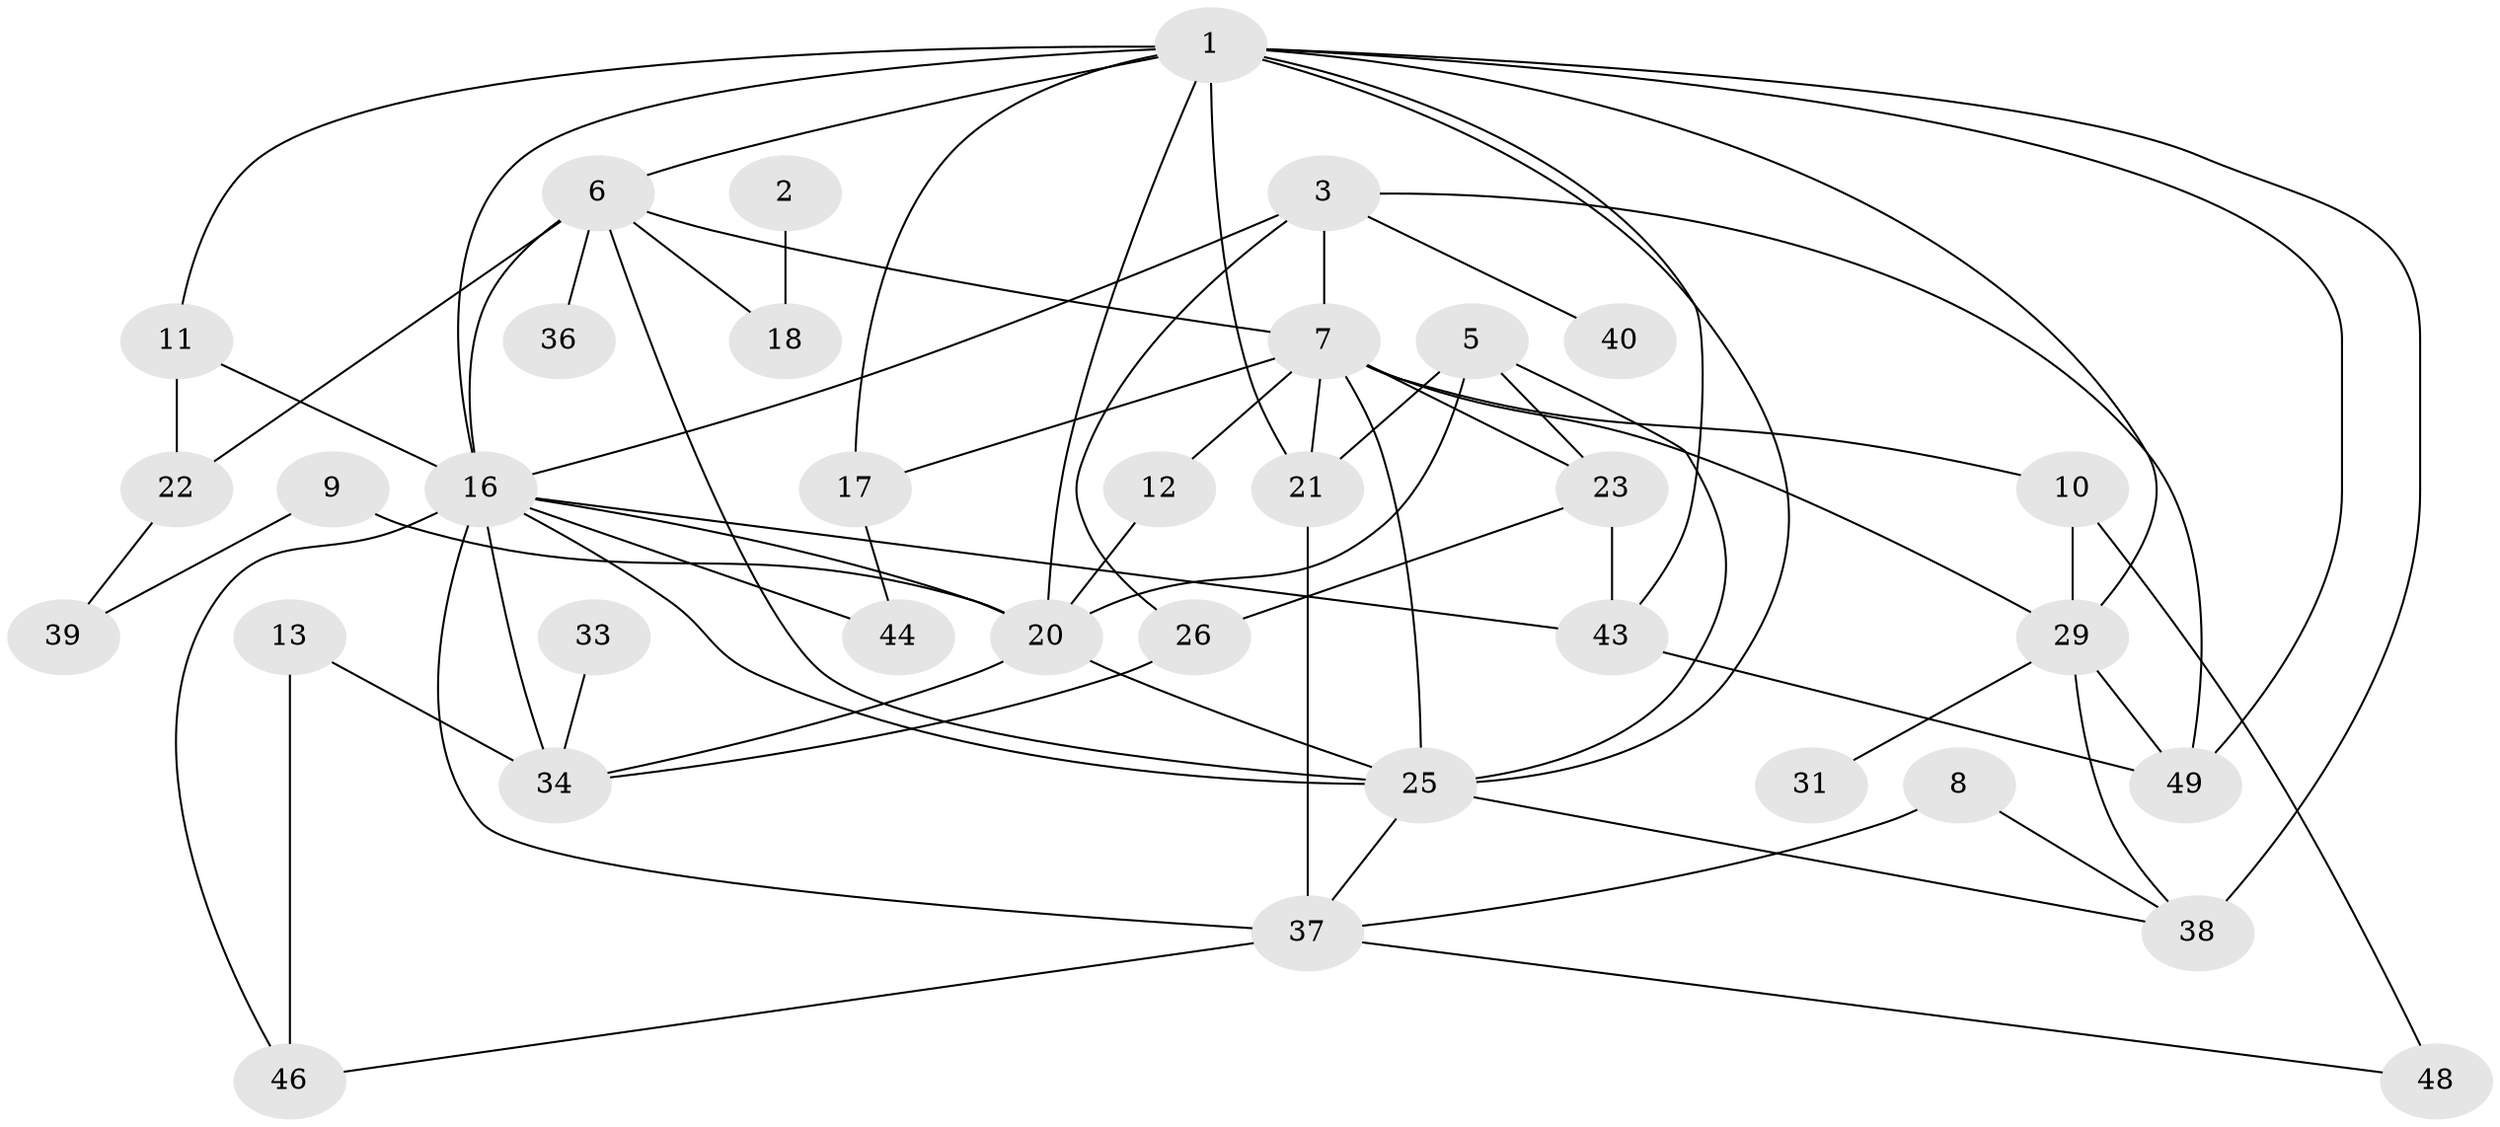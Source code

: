 // original degree distribution, {5: 0.07086614173228346, 1: 0.2677165354330709, 3: 0.14960629921259844, 2: 0.1968503937007874, 0: 0.09448818897637795, 4: 0.14960629921259844, 7: 0.015748031496062992, 6: 0.047244094488188976, 8: 0.007874015748031496}
// Generated by graph-tools (version 1.1) at 2025/48/03/04/25 22:48:01]
// undirected, 35 vertices, 69 edges
graph export_dot {
  node [color=gray90,style=filled];
  1;
  2;
  3;
  5;
  6;
  7;
  8;
  9;
  10;
  11;
  12;
  13;
  16;
  17;
  18;
  20;
  21;
  22;
  23;
  25;
  26;
  29;
  31;
  33;
  34;
  36;
  37;
  38;
  39;
  40;
  43;
  44;
  46;
  48;
  49;
  1 -- 6 [weight=1.0];
  1 -- 11 [weight=1.0];
  1 -- 16 [weight=3.0];
  1 -- 17 [weight=1.0];
  1 -- 20 [weight=1.0];
  1 -- 21 [weight=2.0];
  1 -- 25 [weight=1.0];
  1 -- 29 [weight=1.0];
  1 -- 38 [weight=3.0];
  1 -- 43 [weight=1.0];
  1 -- 49 [weight=1.0];
  2 -- 18 [weight=1.0];
  3 -- 7 [weight=1.0];
  3 -- 16 [weight=1.0];
  3 -- 26 [weight=2.0];
  3 -- 40 [weight=1.0];
  3 -- 49 [weight=1.0];
  5 -- 20 [weight=1.0];
  5 -- 21 [weight=2.0];
  5 -- 23 [weight=1.0];
  5 -- 25 [weight=1.0];
  6 -- 7 [weight=1.0];
  6 -- 16 [weight=1.0];
  6 -- 18 [weight=1.0];
  6 -- 22 [weight=1.0];
  6 -- 25 [weight=1.0];
  6 -- 36 [weight=2.0];
  7 -- 10 [weight=1.0];
  7 -- 12 [weight=1.0];
  7 -- 17 [weight=3.0];
  7 -- 21 [weight=3.0];
  7 -- 23 [weight=1.0];
  7 -- 25 [weight=1.0];
  7 -- 29 [weight=1.0];
  8 -- 37 [weight=1.0];
  8 -- 38 [weight=1.0];
  9 -- 20 [weight=2.0];
  9 -- 39 [weight=1.0];
  10 -- 29 [weight=1.0];
  10 -- 48 [weight=2.0];
  11 -- 16 [weight=1.0];
  11 -- 22 [weight=1.0];
  12 -- 20 [weight=1.0];
  13 -- 34 [weight=1.0];
  13 -- 46 [weight=1.0];
  16 -- 20 [weight=1.0];
  16 -- 25 [weight=2.0];
  16 -- 34 [weight=2.0];
  16 -- 37 [weight=2.0];
  16 -- 43 [weight=2.0];
  16 -- 44 [weight=2.0];
  16 -- 46 [weight=1.0];
  17 -- 44 [weight=1.0];
  20 -- 25 [weight=1.0];
  20 -- 34 [weight=1.0];
  21 -- 37 [weight=1.0];
  22 -- 39 [weight=1.0];
  23 -- 26 [weight=1.0];
  23 -- 43 [weight=1.0];
  25 -- 37 [weight=1.0];
  25 -- 38 [weight=1.0];
  26 -- 34 [weight=1.0];
  29 -- 31 [weight=1.0];
  29 -- 38 [weight=1.0];
  29 -- 49 [weight=1.0];
  33 -- 34 [weight=1.0];
  37 -- 46 [weight=1.0];
  37 -- 48 [weight=1.0];
  43 -- 49 [weight=1.0];
}
